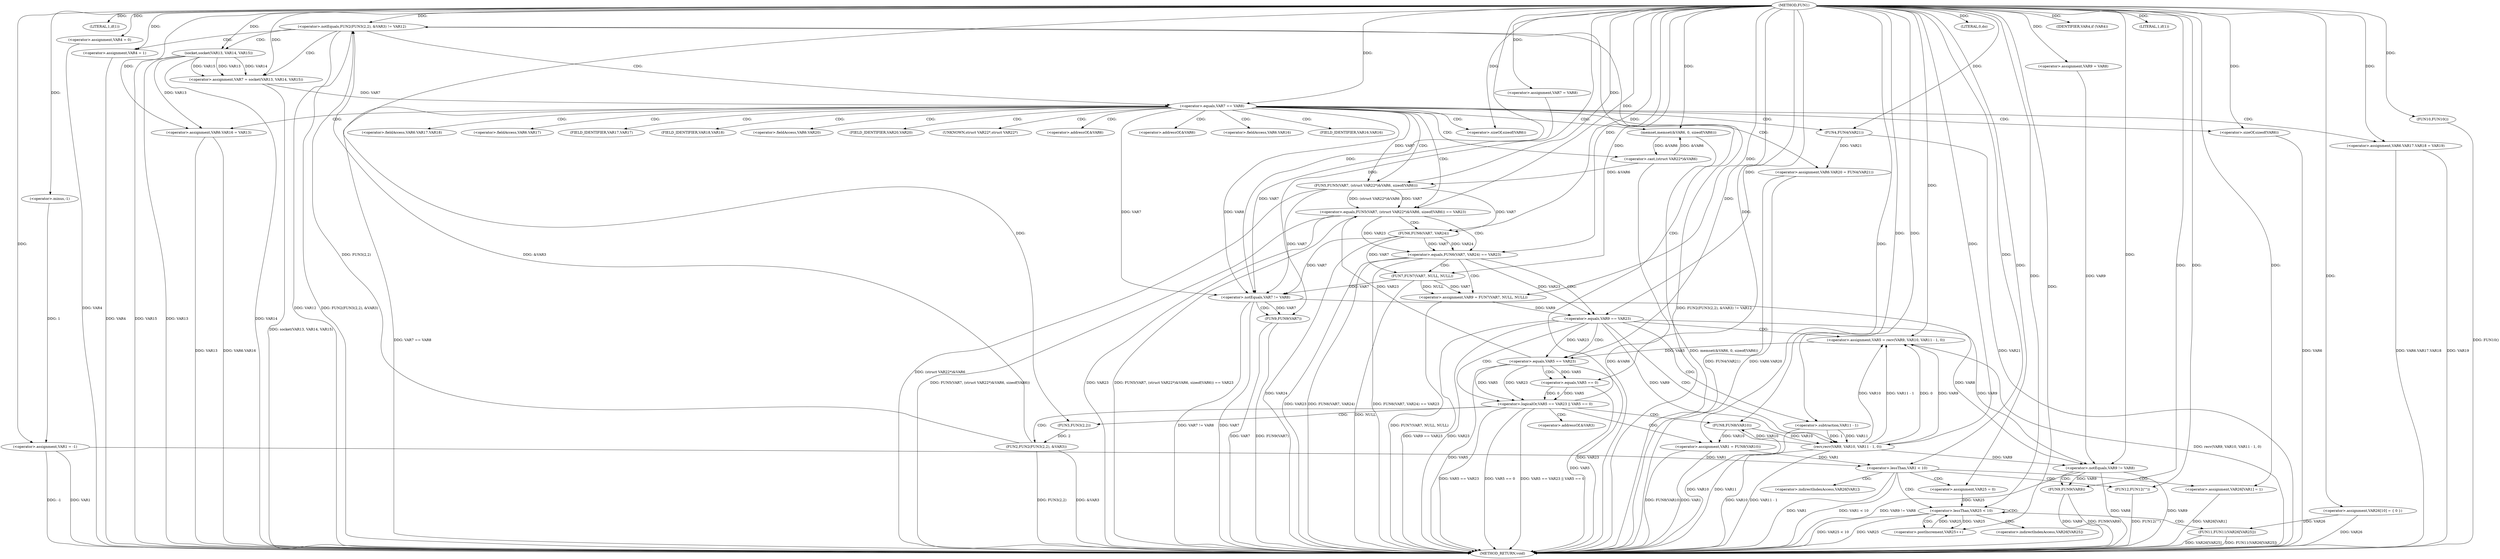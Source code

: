 digraph FUN1 {  
"1000100" [label = "(METHOD,FUN1)" ]
"1000290" [label = "(METHOD_RETURN,void)" ]
"1000103" [label = "(<operator>.assignment,VAR1 = -1)" ]
"1000105" [label = "(<operator>.minus,-1)" ]
"1000108" [label = "(LITERAL,1,if(1))" ]
"1000113" [label = "(<operator>.assignment,VAR4 = 0)" ]
"1000119" [label = "(<operator>.assignment,VAR7 = VAR8)" ]
"1000123" [label = "(<operator>.assignment,VAR9 = VAR8)" ]
"1000130" [label = "(<operator>.notEquals,FUN2(FUN3(2,2), &VAR3) != VAR12)" ]
"1000131" [label = "(FUN2,FUN2(FUN3(2,2), &VAR3))" ]
"1000132" [label = "(FUN3,FUN3(2,2))" ]
"1000140" [label = "(<operator>.assignment,VAR4 = 1)" ]
"1000143" [label = "(<operator>.assignment,VAR7 = socket(VAR13, VAR14, VAR15))" ]
"1000145" [label = "(socket,socket(VAR13, VAR14, VAR15))" ]
"1000150" [label = "(<operator>.equals,VAR7 == VAR8)" ]
"1000155" [label = "(memset,memset(&VAR6, 0, sizeof(VAR6)))" ]
"1000159" [label = "(<operator>.sizeOf,sizeof(VAR6))" ]
"1000161" [label = "(<operator>.assignment,VAR6.VAR16 = VAR13)" ]
"1000166" [label = "(<operator>.assignment,VAR6.VAR17.VAR18 = VAR19)" ]
"1000173" [label = "(<operator>.assignment,VAR6.VAR20 = FUN4(VAR21))" ]
"1000177" [label = "(FUN4,FUN4(VAR21))" ]
"1000180" [label = "(<operator>.equals,FUN5(VAR7, (struct VAR22*)&VAR6, sizeof(VAR6)) == VAR23)" ]
"1000181" [label = "(FUN5,FUN5(VAR7, (struct VAR22*)&VAR6, sizeof(VAR6)))" ]
"1000183" [label = "(<operator>.cast,(struct VAR22*)&VAR6)" ]
"1000187" [label = "(<operator>.sizeOf,sizeof(VAR6))" ]
"1000193" [label = "(<operator>.equals,FUN6(VAR7, VAR24) == VAR23)" ]
"1000194" [label = "(FUN6,FUN6(VAR7, VAR24))" ]
"1000200" [label = "(<operator>.assignment,VAR9 = FUN7(VAR7, NULL, NULL))" ]
"1000202" [label = "(FUN7,FUN7(VAR7, NULL, NULL))" ]
"1000207" [label = "(<operator>.equals,VAR9 == VAR23)" ]
"1000212" [label = "(<operator>.assignment,VAR5 = recv(VAR9, VAR10, VAR11 - 1, 0))" ]
"1000214" [label = "(recv,recv(VAR9, VAR10, VAR11 - 1, 0))" ]
"1000217" [label = "(<operator>.subtraction,VAR11 - 1)" ]
"1000222" [label = "(<operator>.logicalOr,VAR5 == VAR23 || VAR5 == 0)" ]
"1000223" [label = "(<operator>.equals,VAR5 == VAR23)" ]
"1000226" [label = "(<operator>.equals,VAR5 == 0)" ]
"1000231" [label = "(<operator>.assignment,VAR1 = FUN8(VAR10))" ]
"1000233" [label = "(FUN8,FUN8(VAR10))" ]
"1000235" [label = "(LITERAL,0,do)" ]
"1000237" [label = "(<operator>.notEquals,VAR7 != VAR8)" ]
"1000241" [label = "(FUN9,FUN9(VAR7))" ]
"1000244" [label = "(<operator>.notEquals,VAR9 != VAR8)" ]
"1000248" [label = "(FUN9,FUN9(VAR9))" ]
"1000251" [label = "(IDENTIFIER,VAR4,if (VAR4))" ]
"1000253" [label = "(FUN10,FUN10())" ]
"1000255" [label = "(LITERAL,1,if(1))" ]
"1000260" [label = "(<operator>.assignment,VAR26[10] = { 0 })" ]
"1000263" [label = "(<operator>.lessThan,VAR1 < 10)" ]
"1000267" [label = "(<operator>.assignment,VAR26[VAR1] = 1)" ]
"1000273" [label = "(<operator>.assignment,VAR25 = 0)" ]
"1000276" [label = "(<operator>.lessThan,VAR25 < 10)" ]
"1000279" [label = "(<operator>.postIncrement,VAR25++)" ]
"1000282" [label = "(FUN11,FUN11(VAR26[VAR25]))" ]
"1000288" [label = "(FUN12,FUN12(\"\"))" ]
"1000135" [label = "(<operator>.addressOf,&VAR3)" ]
"1000156" [label = "(<operator>.addressOf,&VAR6)" ]
"1000162" [label = "(<operator>.fieldAccess,VAR6.VAR16)" ]
"1000164" [label = "(FIELD_IDENTIFIER,VAR16,VAR16)" ]
"1000167" [label = "(<operator>.fieldAccess,VAR6.VAR17.VAR18)" ]
"1000168" [label = "(<operator>.fieldAccess,VAR6.VAR17)" ]
"1000170" [label = "(FIELD_IDENTIFIER,VAR17,VAR17)" ]
"1000171" [label = "(FIELD_IDENTIFIER,VAR18,VAR18)" ]
"1000174" [label = "(<operator>.fieldAccess,VAR6.VAR20)" ]
"1000176" [label = "(FIELD_IDENTIFIER,VAR20,VAR20)" ]
"1000184" [label = "(UNKNOWN,struct VAR22*,struct VAR22*)" ]
"1000185" [label = "(<operator>.addressOf,&VAR6)" ]
"1000268" [label = "(<operator>.indirectIndexAccess,VAR26[VAR1])" ]
"1000283" [label = "(<operator>.indirectIndexAccess,VAR26[VAR25])" ]
  "1000183" -> "1000290"  [ label = "DDG: &VAR6"] 
  "1000231" -> "1000290"  [ label = "DDG: FUN8(VAR10)"] 
  "1000253" -> "1000290"  [ label = "DDG: FUN10()"] 
  "1000103" -> "1000290"  [ label = "DDG: VAR1"] 
  "1000180" -> "1000290"  [ label = "DDG: FUN5(VAR7, (struct VAR22*)&VAR6, sizeof(VAR6))"] 
  "1000207" -> "1000290"  [ label = "DDG: VAR9 == VAR23"] 
  "1000276" -> "1000290"  [ label = "DDG: VAR25 < 10"] 
  "1000260" -> "1000290"  [ label = "DDG: VAR26"] 
  "1000248" -> "1000290"  [ label = "DDG: FUN9(VAR9)"] 
  "1000187" -> "1000290"  [ label = "DDG: VAR6"] 
  "1000177" -> "1000290"  [ label = "DDG: VAR21"] 
  "1000130" -> "1000290"  [ label = "DDG: FUN2(FUN3(2,2), &VAR3) != VAR12"] 
  "1000166" -> "1000290"  [ label = "DDG: VAR19"] 
  "1000223" -> "1000290"  [ label = "DDG: VAR23"] 
  "1000193" -> "1000290"  [ label = "DDG: FUN6(VAR7, VAR24)"] 
  "1000226" -> "1000290"  [ label = "DDG: VAR5"] 
  "1000222" -> "1000290"  [ label = "DDG: VAR5 == VAR23"] 
  "1000237" -> "1000290"  [ label = "DDG: VAR7 != VAR8"] 
  "1000207" -> "1000290"  [ label = "DDG: VAR23"] 
  "1000282" -> "1000290"  [ label = "DDG: FUN11(VAR26[VAR25])"] 
  "1000214" -> "1000290"  [ label = "DDG: VAR10"] 
  "1000103" -> "1000290"  [ label = "DDG: -1"] 
  "1000222" -> "1000290"  [ label = "DDG: VAR5 == 0"] 
  "1000214" -> "1000290"  [ label = "DDG: VAR11 - 1"] 
  "1000212" -> "1000290"  [ label = "DDG: recv(VAR9, VAR10, VAR11 - 1, 0)"] 
  "1000180" -> "1000290"  [ label = "DDG: VAR23"] 
  "1000237" -> "1000290"  [ label = "DDG: VAR7"] 
  "1000113" -> "1000290"  [ label = "DDG: VAR4"] 
  "1000131" -> "1000290"  [ label = "DDG: FUN3(2,2)"] 
  "1000140" -> "1000290"  [ label = "DDG: VAR4"] 
  "1000267" -> "1000290"  [ label = "DDG: VAR26[VAR1]"] 
  "1000155" -> "1000290"  [ label = "DDG: memset(&VAR6, 0, sizeof(VAR6))"] 
  "1000166" -> "1000290"  [ label = "DDG: VAR6.VAR17.VAR18"] 
  "1000263" -> "1000290"  [ label = "DDG: VAR1 < 10"] 
  "1000180" -> "1000290"  [ label = "DDG: FUN5(VAR7, (struct VAR22*)&VAR6, sizeof(VAR6)) == VAR23"] 
  "1000263" -> "1000290"  [ label = "DDG: VAR1"] 
  "1000217" -> "1000290"  [ label = "DDG: VAR11"] 
  "1000222" -> "1000290"  [ label = "DDG: VAR5 == VAR23 || VAR5 == 0"] 
  "1000145" -> "1000290"  [ label = "DDG: VAR15"] 
  "1000193" -> "1000290"  [ label = "DDG: VAR23"] 
  "1000231" -> "1000290"  [ label = "DDG: VAR1"] 
  "1000131" -> "1000290"  [ label = "DDG: &VAR3"] 
  "1000193" -> "1000290"  [ label = "DDG: FUN6(VAR7, VAR24) == VAR23"] 
  "1000233" -> "1000290"  [ label = "DDG: VAR10"] 
  "1000276" -> "1000290"  [ label = "DDG: VAR25"] 
  "1000241" -> "1000290"  [ label = "DDG: VAR7"] 
  "1000143" -> "1000290"  [ label = "DDG: socket(VAR13, VAR14, VAR15)"] 
  "1000288" -> "1000290"  [ label = "DDG: FUN12(\"\")"] 
  "1000173" -> "1000290"  [ label = "DDG: FUN4(VAR21)"] 
  "1000244" -> "1000290"  [ label = "DDG: VAR9 != VAR8"] 
  "1000150" -> "1000290"  [ label = "DDG: VAR7 == VAR8"] 
  "1000202" -> "1000290"  [ label = "DDG: NULL"] 
  "1000244" -> "1000290"  [ label = "DDG: VAR9"] 
  "1000194" -> "1000290"  [ label = "DDG: VAR24"] 
  "1000161" -> "1000290"  [ label = "DDG: VAR6.VAR16"] 
  "1000244" -> "1000290"  [ label = "DDG: VAR8"] 
  "1000282" -> "1000290"  [ label = "DDG: VAR26[VAR25]"] 
  "1000145" -> "1000290"  [ label = "DDG: VAR13"] 
  "1000241" -> "1000290"  [ label = "DDG: FUN9(VAR7)"] 
  "1000145" -> "1000290"  [ label = "DDG: VAR14"] 
  "1000181" -> "1000290"  [ label = "DDG: (struct VAR22*)&VAR6"] 
  "1000173" -> "1000290"  [ label = "DDG: VAR6.VAR20"] 
  "1000130" -> "1000290"  [ label = "DDG: VAR12"] 
  "1000248" -> "1000290"  [ label = "DDG: VAR9"] 
  "1000223" -> "1000290"  [ label = "DDG: VAR5"] 
  "1000161" -> "1000290"  [ label = "DDG: VAR13"] 
  "1000130" -> "1000290"  [ label = "DDG: FUN2(FUN3(2,2), &VAR3)"] 
  "1000200" -> "1000290"  [ label = "DDG: FUN7(VAR7, NULL, NULL)"] 
  "1000105" -> "1000103"  [ label = "DDG: 1"] 
  "1000100" -> "1000103"  [ label = "DDG: "] 
  "1000100" -> "1000105"  [ label = "DDG: "] 
  "1000100" -> "1000108"  [ label = "DDG: "] 
  "1000100" -> "1000113"  [ label = "DDG: "] 
  "1000100" -> "1000119"  [ label = "DDG: "] 
  "1000100" -> "1000123"  [ label = "DDG: "] 
  "1000131" -> "1000130"  [ label = "DDG: FUN3(2,2)"] 
  "1000131" -> "1000130"  [ label = "DDG: &VAR3"] 
  "1000132" -> "1000131"  [ label = "DDG: 2"] 
  "1000100" -> "1000132"  [ label = "DDG: "] 
  "1000100" -> "1000130"  [ label = "DDG: "] 
  "1000100" -> "1000140"  [ label = "DDG: "] 
  "1000145" -> "1000143"  [ label = "DDG: VAR13"] 
  "1000145" -> "1000143"  [ label = "DDG: VAR14"] 
  "1000145" -> "1000143"  [ label = "DDG: VAR15"] 
  "1000100" -> "1000143"  [ label = "DDG: "] 
  "1000100" -> "1000145"  [ label = "DDG: "] 
  "1000143" -> "1000150"  [ label = "DDG: VAR7"] 
  "1000100" -> "1000150"  [ label = "DDG: "] 
  "1000183" -> "1000155"  [ label = "DDG: &VAR6"] 
  "1000100" -> "1000155"  [ label = "DDG: "] 
  "1000100" -> "1000159"  [ label = "DDG: "] 
  "1000145" -> "1000161"  [ label = "DDG: VAR13"] 
  "1000100" -> "1000161"  [ label = "DDG: "] 
  "1000100" -> "1000166"  [ label = "DDG: "] 
  "1000177" -> "1000173"  [ label = "DDG: VAR21"] 
  "1000100" -> "1000177"  [ label = "DDG: "] 
  "1000181" -> "1000180"  [ label = "DDG: VAR7"] 
  "1000181" -> "1000180"  [ label = "DDG: (struct VAR22*)&VAR6"] 
  "1000150" -> "1000181"  [ label = "DDG: VAR7"] 
  "1000100" -> "1000181"  [ label = "DDG: "] 
  "1000183" -> "1000181"  [ label = "DDG: &VAR6"] 
  "1000155" -> "1000183"  [ label = "DDG: &VAR6"] 
  "1000100" -> "1000187"  [ label = "DDG: "] 
  "1000223" -> "1000180"  [ label = "DDG: VAR23"] 
  "1000100" -> "1000180"  [ label = "DDG: "] 
  "1000194" -> "1000193"  [ label = "DDG: VAR7"] 
  "1000194" -> "1000193"  [ label = "DDG: VAR24"] 
  "1000181" -> "1000194"  [ label = "DDG: VAR7"] 
  "1000100" -> "1000194"  [ label = "DDG: "] 
  "1000180" -> "1000193"  [ label = "DDG: VAR23"] 
  "1000100" -> "1000193"  [ label = "DDG: "] 
  "1000202" -> "1000200"  [ label = "DDG: VAR7"] 
  "1000202" -> "1000200"  [ label = "DDG: NULL"] 
  "1000100" -> "1000200"  [ label = "DDG: "] 
  "1000194" -> "1000202"  [ label = "DDG: VAR7"] 
  "1000100" -> "1000202"  [ label = "DDG: "] 
  "1000200" -> "1000207"  [ label = "DDG: VAR9"] 
  "1000100" -> "1000207"  [ label = "DDG: "] 
  "1000193" -> "1000207"  [ label = "DDG: VAR23"] 
  "1000214" -> "1000212"  [ label = "DDG: VAR9"] 
  "1000214" -> "1000212"  [ label = "DDG: VAR10"] 
  "1000214" -> "1000212"  [ label = "DDG: VAR11 - 1"] 
  "1000214" -> "1000212"  [ label = "DDG: 0"] 
  "1000100" -> "1000212"  [ label = "DDG: "] 
  "1000207" -> "1000214"  [ label = "DDG: VAR9"] 
  "1000100" -> "1000214"  [ label = "DDG: "] 
  "1000233" -> "1000214"  [ label = "DDG: VAR10"] 
  "1000217" -> "1000214"  [ label = "DDG: VAR11"] 
  "1000217" -> "1000214"  [ label = "DDG: 1"] 
  "1000100" -> "1000217"  [ label = "DDG: "] 
  "1000223" -> "1000222"  [ label = "DDG: VAR5"] 
  "1000223" -> "1000222"  [ label = "DDG: VAR23"] 
  "1000212" -> "1000223"  [ label = "DDG: VAR5"] 
  "1000100" -> "1000223"  [ label = "DDG: "] 
  "1000207" -> "1000223"  [ label = "DDG: VAR23"] 
  "1000226" -> "1000222"  [ label = "DDG: VAR5"] 
  "1000226" -> "1000222"  [ label = "DDG: 0"] 
  "1000223" -> "1000226"  [ label = "DDG: VAR5"] 
  "1000100" -> "1000226"  [ label = "DDG: "] 
  "1000233" -> "1000231"  [ label = "DDG: VAR10"] 
  "1000100" -> "1000231"  [ label = "DDG: "] 
  "1000214" -> "1000233"  [ label = "DDG: VAR10"] 
  "1000100" -> "1000233"  [ label = "DDG: "] 
  "1000100" -> "1000235"  [ label = "DDG: "] 
  "1000181" -> "1000237"  [ label = "DDG: VAR7"] 
  "1000150" -> "1000237"  [ label = "DDG: VAR7"] 
  "1000194" -> "1000237"  [ label = "DDG: VAR7"] 
  "1000202" -> "1000237"  [ label = "DDG: VAR7"] 
  "1000119" -> "1000237"  [ label = "DDG: VAR7"] 
  "1000100" -> "1000237"  [ label = "DDG: "] 
  "1000150" -> "1000237"  [ label = "DDG: VAR8"] 
  "1000237" -> "1000241"  [ label = "DDG: VAR7"] 
  "1000100" -> "1000241"  [ label = "DDG: "] 
  "1000207" -> "1000244"  [ label = "DDG: VAR9"] 
  "1000214" -> "1000244"  [ label = "DDG: VAR9"] 
  "1000123" -> "1000244"  [ label = "DDG: VAR9"] 
  "1000100" -> "1000244"  [ label = "DDG: "] 
  "1000237" -> "1000244"  [ label = "DDG: VAR8"] 
  "1000244" -> "1000248"  [ label = "DDG: VAR9"] 
  "1000100" -> "1000248"  [ label = "DDG: "] 
  "1000100" -> "1000251"  [ label = "DDG: "] 
  "1000100" -> "1000253"  [ label = "DDG: "] 
  "1000100" -> "1000255"  [ label = "DDG: "] 
  "1000100" -> "1000260"  [ label = "DDG: "] 
  "1000103" -> "1000263"  [ label = "DDG: VAR1"] 
  "1000231" -> "1000263"  [ label = "DDG: VAR1"] 
  "1000100" -> "1000263"  [ label = "DDG: "] 
  "1000100" -> "1000267"  [ label = "DDG: "] 
  "1000100" -> "1000273"  [ label = "DDG: "] 
  "1000279" -> "1000276"  [ label = "DDG: VAR25"] 
  "1000273" -> "1000276"  [ label = "DDG: VAR25"] 
  "1000100" -> "1000276"  [ label = "DDG: "] 
  "1000276" -> "1000279"  [ label = "DDG: VAR25"] 
  "1000100" -> "1000279"  [ label = "DDG: "] 
  "1000260" -> "1000282"  [ label = "DDG: VAR26"] 
  "1000100" -> "1000288"  [ label = "DDG: "] 
  "1000130" -> "1000150"  [ label = "CDG: "] 
  "1000130" -> "1000145"  [ label = "CDG: "] 
  "1000130" -> "1000143"  [ label = "CDG: "] 
  "1000130" -> "1000140"  [ label = "CDG: "] 
  "1000150" -> "1000164"  [ label = "CDG: "] 
  "1000150" -> "1000174"  [ label = "CDG: "] 
  "1000150" -> "1000156"  [ label = "CDG: "] 
  "1000150" -> "1000161"  [ label = "CDG: "] 
  "1000150" -> "1000166"  [ label = "CDG: "] 
  "1000150" -> "1000180"  [ label = "CDG: "] 
  "1000150" -> "1000183"  [ label = "CDG: "] 
  "1000150" -> "1000167"  [ label = "CDG: "] 
  "1000150" -> "1000176"  [ label = "CDG: "] 
  "1000150" -> "1000187"  [ label = "CDG: "] 
  "1000150" -> "1000185"  [ label = "CDG: "] 
  "1000150" -> "1000168"  [ label = "CDG: "] 
  "1000150" -> "1000159"  [ label = "CDG: "] 
  "1000150" -> "1000173"  [ label = "CDG: "] 
  "1000150" -> "1000155"  [ label = "CDG: "] 
  "1000150" -> "1000170"  [ label = "CDG: "] 
  "1000150" -> "1000171"  [ label = "CDG: "] 
  "1000150" -> "1000184"  [ label = "CDG: "] 
  "1000150" -> "1000177"  [ label = "CDG: "] 
  "1000150" -> "1000162"  [ label = "CDG: "] 
  "1000150" -> "1000181"  [ label = "CDG: "] 
  "1000180" -> "1000194"  [ label = "CDG: "] 
  "1000180" -> "1000193"  [ label = "CDG: "] 
  "1000193" -> "1000200"  [ label = "CDG: "] 
  "1000193" -> "1000207"  [ label = "CDG: "] 
  "1000193" -> "1000202"  [ label = "CDG: "] 
  "1000207" -> "1000222"  [ label = "CDG: "] 
  "1000207" -> "1000214"  [ label = "CDG: "] 
  "1000207" -> "1000217"  [ label = "CDG: "] 
  "1000207" -> "1000212"  [ label = "CDG: "] 
  "1000207" -> "1000223"  [ label = "CDG: "] 
  "1000222" -> "1000233"  [ label = "CDG: "] 
  "1000222" -> "1000231"  [ label = "CDG: "] 
  "1000222" -> "1000132"  [ label = "CDG: "] 
  "1000222" -> "1000130"  [ label = "CDG: "] 
  "1000222" -> "1000135"  [ label = "CDG: "] 
  "1000222" -> "1000131"  [ label = "CDG: "] 
  "1000223" -> "1000226"  [ label = "CDG: "] 
  "1000237" -> "1000241"  [ label = "CDG: "] 
  "1000244" -> "1000248"  [ label = "CDG: "] 
  "1000263" -> "1000268"  [ label = "CDG: "] 
  "1000263" -> "1000276"  [ label = "CDG: "] 
  "1000263" -> "1000273"  [ label = "CDG: "] 
  "1000263" -> "1000288"  [ label = "CDG: "] 
  "1000263" -> "1000267"  [ label = "CDG: "] 
  "1000276" -> "1000276"  [ label = "CDG: "] 
  "1000276" -> "1000282"  [ label = "CDG: "] 
  "1000276" -> "1000279"  [ label = "CDG: "] 
  "1000276" -> "1000283"  [ label = "CDG: "] 
}
